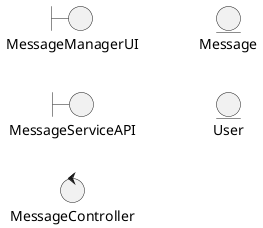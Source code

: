 @startuml
boundary MessageManagerUI
boundary MessageServiceAPI

control MessageController

entity Message
entity User

left to right direction
@enduml
